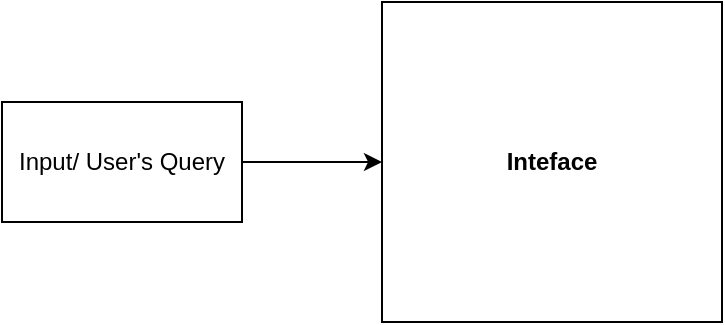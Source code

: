 <mxfile version="26.2.10">
  <diagram name="Page-1" id="JaTxogiYewoOS1oY42Er">
    <mxGraphModel dx="2216" dy="648" grid="1" gridSize="10" guides="1" tooltips="1" connect="1" arrows="1" fold="1" page="1" pageScale="1" pageWidth="827" pageHeight="1169" math="0" shadow="0">
      <root>
        <mxCell id="0" />
        <mxCell id="1" parent="0" />
        <mxCell id="EhBfr1RdsiaJjfYOSPly-1" style="edgeStyle=orthogonalEdgeStyle;rounded=0;orthogonalLoop=1;jettySize=auto;html=1;entryX=0;entryY=0.5;entryDx=0;entryDy=0;" edge="1" parent="1" source="1A07JjEnzSDgfy75ZeXQ-1" target="1A07JjEnzSDgfy75ZeXQ-2">
          <mxGeometry relative="1" as="geometry" />
        </mxCell>
        <mxCell id="1A07JjEnzSDgfy75ZeXQ-1" value="Input/ User&#39;s Query" style="rounded=0;whiteSpace=wrap;html=1;" parent="1" vertex="1">
          <mxGeometry x="-10" y="340" width="120" height="60" as="geometry" />
        </mxCell>
        <mxCell id="1A07JjEnzSDgfy75ZeXQ-2" value="&lt;b&gt;Inteface&lt;/b&gt;" style="rounded=0;whiteSpace=wrap;html=1;" parent="1" vertex="1">
          <mxGeometry x="180" y="290" width="170" height="160" as="geometry" />
        </mxCell>
      </root>
    </mxGraphModel>
  </diagram>
</mxfile>
